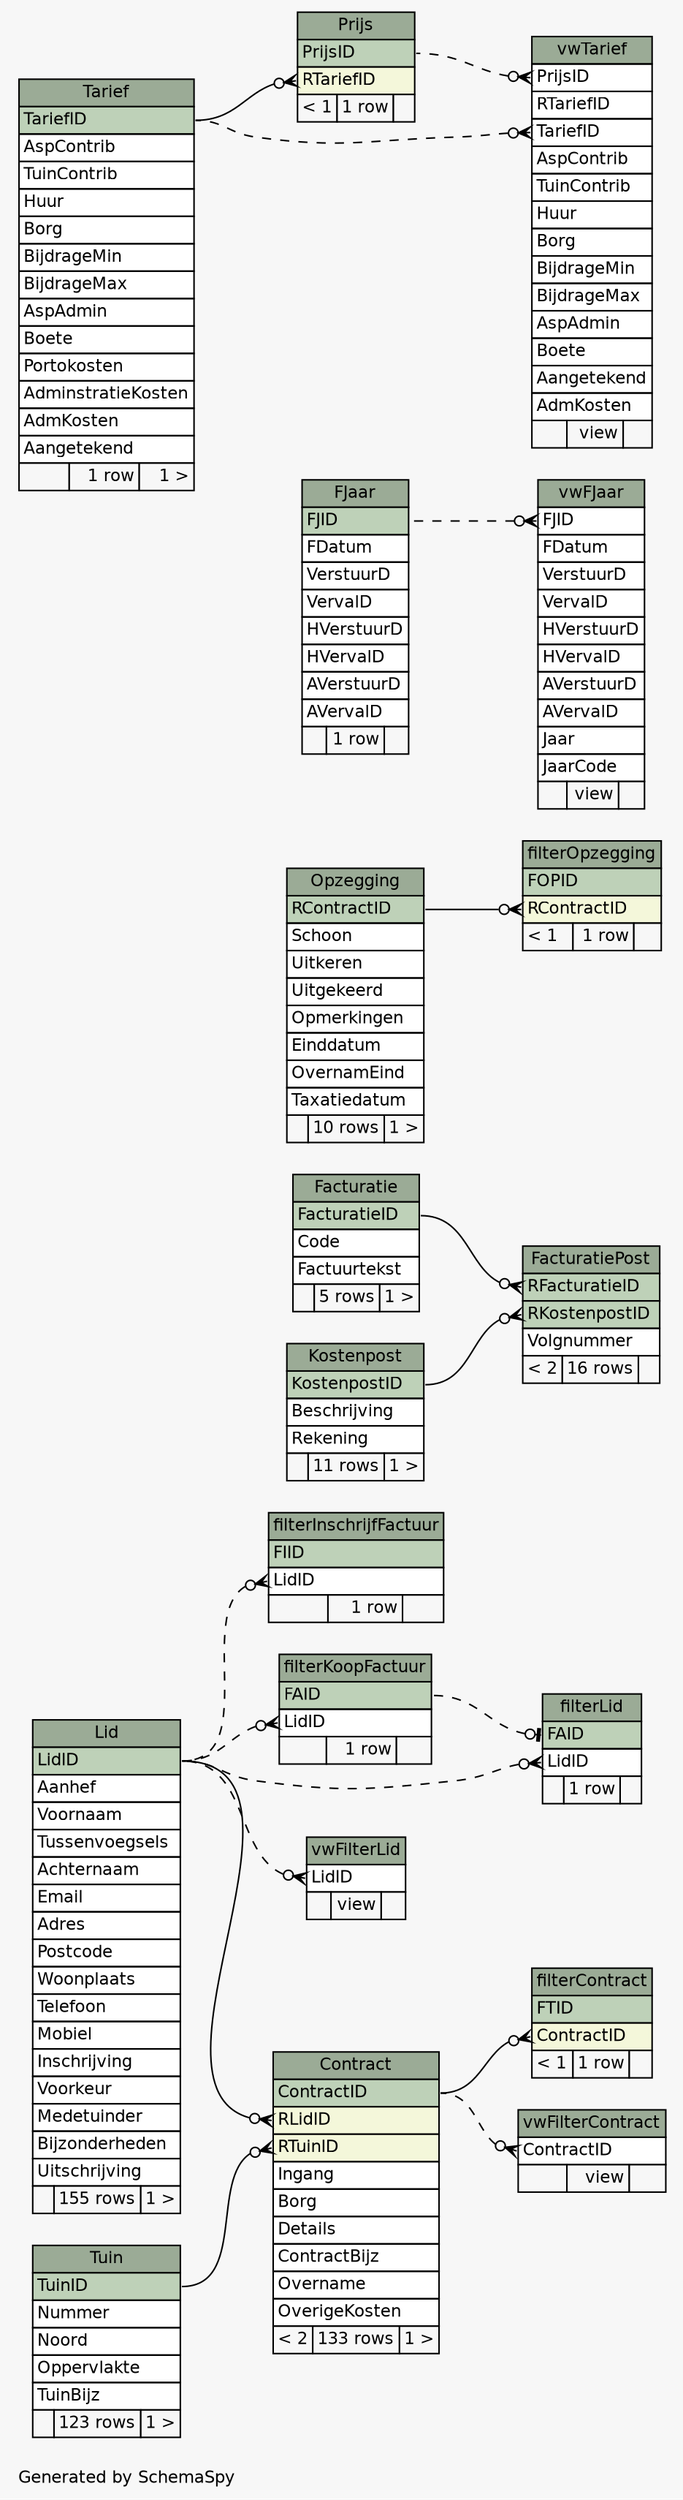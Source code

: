 // dot 2.40.1 on Linux 4.19.0-6-amd64
// SchemaSpy rev 590
digraph "largeImpliedRelationshipsDiagram" {
  graph [
    rankdir="RL"
    bgcolor="#f7f7f7"
    label="\nGenerated by SchemaSpy"
    labeljust="l"
    nodesep="0.18"
    ranksep="0.46"
    fontname="Helvetica"
    fontsize="11"
  ];
  node [
    fontname="Helvetica"
    fontsize="11"
    shape="plaintext"
  ];
  edge [
    arrowsize="0.8"
  ];
  "Contract" [
    label=<
    <TABLE BORDER="0" CELLBORDER="1" CELLSPACING="0" BGCOLOR="#ffffff">
      <TR><TD COLSPAN="3" BGCOLOR="#9bab96" ALIGN="CENTER">Contract</TD></TR>
      <TR><TD PORT="ContractID" COLSPAN="3" BGCOLOR="#bed1b8" ALIGN="LEFT">ContractID</TD></TR>
      <TR><TD PORT="RLidID" COLSPAN="3" BGCOLOR="#f4f7da" ALIGN="LEFT">RLidID</TD></TR>
      <TR><TD PORT="RTuinID" COLSPAN="3" BGCOLOR="#f4f7da" ALIGN="LEFT">RTuinID</TD></TR>
      <TR><TD PORT="Ingang" COLSPAN="3" ALIGN="LEFT">Ingang</TD></TR>
      <TR><TD PORT="Borg" COLSPAN="3" ALIGN="LEFT">Borg</TD></TR>
      <TR><TD PORT="Details" COLSPAN="3" ALIGN="LEFT">Details</TD></TR>
      <TR><TD PORT="ContractBijz" COLSPAN="3" ALIGN="LEFT">ContractBijz</TD></TR>
      <TR><TD PORT="Overname" COLSPAN="3" ALIGN="LEFT">Overname</TD></TR>
      <TR><TD PORT="OverigeKosten" COLSPAN="3" ALIGN="LEFT">OverigeKosten</TD></TR>
      <TR><TD ALIGN="LEFT" BGCOLOR="#f7f7f7">&lt; 2</TD><TD ALIGN="RIGHT" BGCOLOR="#f7f7f7">133 rows</TD><TD ALIGN="RIGHT" BGCOLOR="#f7f7f7">1 &gt;</TD></TR>
    </TABLE>>
    URL="tables/Contract.html"
    tooltip="Contract"
  ];
  "Facturatie" [
    label=<
    <TABLE BORDER="0" CELLBORDER="1" CELLSPACING="0" BGCOLOR="#ffffff">
      <TR><TD COLSPAN="3" BGCOLOR="#9bab96" ALIGN="CENTER">Facturatie</TD></TR>
      <TR><TD PORT="FacturatieID" COLSPAN="3" BGCOLOR="#bed1b8" ALIGN="LEFT">FacturatieID</TD></TR>
      <TR><TD PORT="Code" COLSPAN="3" ALIGN="LEFT">Code</TD></TR>
      <TR><TD PORT="Factuurtekst" COLSPAN="3" ALIGN="LEFT">Factuurtekst</TD></TR>
      <TR><TD ALIGN="LEFT" BGCOLOR="#f7f7f7">  </TD><TD ALIGN="RIGHT" BGCOLOR="#f7f7f7">5 rows</TD><TD ALIGN="RIGHT" BGCOLOR="#f7f7f7">1 &gt;</TD></TR>
    </TABLE>>
    URL="tables/Facturatie.html"
    tooltip="Facturatie"
  ];
  "FacturatiePost" [
    label=<
    <TABLE BORDER="0" CELLBORDER="1" CELLSPACING="0" BGCOLOR="#ffffff">
      <TR><TD COLSPAN="3" BGCOLOR="#9bab96" ALIGN="CENTER">FacturatiePost</TD></TR>
      <TR><TD PORT="RFacturatieID" COLSPAN="3" BGCOLOR="#bed1b8" ALIGN="LEFT">RFacturatieID</TD></TR>
      <TR><TD PORT="RKostenpostID" COLSPAN="3" BGCOLOR="#bed1b8" ALIGN="LEFT">RKostenpostID</TD></TR>
      <TR><TD PORT="Volgnummer" COLSPAN="3" ALIGN="LEFT">Volgnummer</TD></TR>
      <TR><TD ALIGN="LEFT" BGCOLOR="#f7f7f7">&lt; 2</TD><TD ALIGN="RIGHT" BGCOLOR="#f7f7f7">16 rows</TD><TD ALIGN="RIGHT" BGCOLOR="#f7f7f7">  </TD></TR>
    </TABLE>>
    URL="tables/FacturatiePost.html"
    tooltip="FacturatiePost"
  ];
  "filterContract" [
    label=<
    <TABLE BORDER="0" CELLBORDER="1" CELLSPACING="0" BGCOLOR="#ffffff">
      <TR><TD COLSPAN="3" BGCOLOR="#9bab96" ALIGN="CENTER">filterContract</TD></TR>
      <TR><TD PORT="FTID" COLSPAN="3" BGCOLOR="#bed1b8" ALIGN="LEFT">FTID</TD></TR>
      <TR><TD PORT="ContractID" COLSPAN="3" BGCOLOR="#f4f7da" ALIGN="LEFT">ContractID</TD></TR>
      <TR><TD ALIGN="LEFT" BGCOLOR="#f7f7f7">&lt; 1</TD><TD ALIGN="RIGHT" BGCOLOR="#f7f7f7">1 row</TD><TD ALIGN="RIGHT" BGCOLOR="#f7f7f7">  </TD></TR>
    </TABLE>>
    URL="tables/filterContract.html"
    tooltip="filterContract"
  ];
  "filterInschrijfFactuur" [
    label=<
    <TABLE BORDER="0" CELLBORDER="1" CELLSPACING="0" BGCOLOR="#ffffff">
      <TR><TD COLSPAN="3" BGCOLOR="#9bab96" ALIGN="CENTER">filterInschrijfFactuur</TD></TR>
      <TR><TD PORT="FIID" COLSPAN="3" BGCOLOR="#bed1b8" ALIGN="LEFT">FIID</TD></TR>
      <TR><TD PORT="LidID" COLSPAN="3" ALIGN="LEFT">LidID</TD></TR>
      <TR><TD ALIGN="LEFT" BGCOLOR="#f7f7f7">  </TD><TD ALIGN="RIGHT" BGCOLOR="#f7f7f7">1 row</TD><TD ALIGN="RIGHT" BGCOLOR="#f7f7f7">  </TD></TR>
    </TABLE>>
    URL="tables/filterInschrijfFactuur.html"
    tooltip="filterInschrijfFactuur"
  ];
  "filterKoopFactuur" [
    label=<
    <TABLE BORDER="0" CELLBORDER="1" CELLSPACING="0" BGCOLOR="#ffffff">
      <TR><TD COLSPAN="3" BGCOLOR="#9bab96" ALIGN="CENTER">filterKoopFactuur</TD></TR>
      <TR><TD PORT="FAID" COLSPAN="3" BGCOLOR="#bed1b8" ALIGN="LEFT">FAID</TD></TR>
      <TR><TD PORT="LidID" COLSPAN="3" ALIGN="LEFT">LidID</TD></TR>
      <TR><TD ALIGN="LEFT" BGCOLOR="#f7f7f7">  </TD><TD ALIGN="RIGHT" BGCOLOR="#f7f7f7">1 row</TD><TD ALIGN="RIGHT" BGCOLOR="#f7f7f7">  </TD></TR>
    </TABLE>>
    URL="tables/filterKoopFactuur.html"
    tooltip="filterKoopFactuur"
  ];
  "filterLid" [
    label=<
    <TABLE BORDER="0" CELLBORDER="1" CELLSPACING="0" BGCOLOR="#ffffff">
      <TR><TD COLSPAN="3" BGCOLOR="#9bab96" ALIGN="CENTER">filterLid</TD></TR>
      <TR><TD PORT="FAID" COLSPAN="3" BGCOLOR="#bed1b8" ALIGN="LEFT">FAID</TD></TR>
      <TR><TD PORT="LidID" COLSPAN="3" ALIGN="LEFT">LidID</TD></TR>
      <TR><TD ALIGN="LEFT" BGCOLOR="#f7f7f7">  </TD><TD ALIGN="RIGHT" BGCOLOR="#f7f7f7">1 row</TD><TD ALIGN="RIGHT" BGCOLOR="#f7f7f7">  </TD></TR>
    </TABLE>>
    URL="tables/filterLid.html"
    tooltip="filterLid"
  ];
  "filterOpzegging" [
    label=<
    <TABLE BORDER="0" CELLBORDER="1" CELLSPACING="0" BGCOLOR="#ffffff">
      <TR><TD COLSPAN="3" BGCOLOR="#9bab96" ALIGN="CENTER">filterOpzegging</TD></TR>
      <TR><TD PORT="FOPID" COLSPAN="3" BGCOLOR="#bed1b8" ALIGN="LEFT">FOPID</TD></TR>
      <TR><TD PORT="RContractID" COLSPAN="3" BGCOLOR="#f4f7da" ALIGN="LEFT">RContractID</TD></TR>
      <TR><TD ALIGN="LEFT" BGCOLOR="#f7f7f7">&lt; 1</TD><TD ALIGN="RIGHT" BGCOLOR="#f7f7f7">1 row</TD><TD ALIGN="RIGHT" BGCOLOR="#f7f7f7">  </TD></TR>
    </TABLE>>
    URL="tables/filterOpzegging.html"
    tooltip="filterOpzegging"
  ];
  "FJaar" [
    label=<
    <TABLE BORDER="0" CELLBORDER="1" CELLSPACING="0" BGCOLOR="#ffffff">
      <TR><TD COLSPAN="3" BGCOLOR="#9bab96" ALIGN="CENTER">FJaar</TD></TR>
      <TR><TD PORT="FJID" COLSPAN="3" BGCOLOR="#bed1b8" ALIGN="LEFT">FJID</TD></TR>
      <TR><TD PORT="FDatum" COLSPAN="3" ALIGN="LEFT">FDatum</TD></TR>
      <TR><TD PORT="VerstuurD" COLSPAN="3" ALIGN="LEFT">VerstuurD</TD></TR>
      <TR><TD PORT="VervalD" COLSPAN="3" ALIGN="LEFT">VervalD</TD></TR>
      <TR><TD PORT="HVerstuurD" COLSPAN="3" ALIGN="LEFT">HVerstuurD</TD></TR>
      <TR><TD PORT="HVervalD" COLSPAN="3" ALIGN="LEFT">HVervalD</TD></TR>
      <TR><TD PORT="AVerstuurD" COLSPAN="3" ALIGN="LEFT">AVerstuurD</TD></TR>
      <TR><TD PORT="AVervalD" COLSPAN="3" ALIGN="LEFT">AVervalD</TD></TR>
      <TR><TD ALIGN="LEFT" BGCOLOR="#f7f7f7">  </TD><TD ALIGN="RIGHT" BGCOLOR="#f7f7f7">1 row</TD><TD ALIGN="RIGHT" BGCOLOR="#f7f7f7">  </TD></TR>
    </TABLE>>
    URL="tables/FJaar.html"
    tooltip="FJaar"
  ];
  "Kostenpost" [
    label=<
    <TABLE BORDER="0" CELLBORDER="1" CELLSPACING="0" BGCOLOR="#ffffff">
      <TR><TD COLSPAN="3" BGCOLOR="#9bab96" ALIGN="CENTER">Kostenpost</TD></TR>
      <TR><TD PORT="KostenpostID" COLSPAN="3" BGCOLOR="#bed1b8" ALIGN="LEFT">KostenpostID</TD></TR>
      <TR><TD PORT="Beschrijving" COLSPAN="3" ALIGN="LEFT">Beschrijving</TD></TR>
      <TR><TD PORT="Rekening" COLSPAN="3" ALIGN="LEFT">Rekening</TD></TR>
      <TR><TD ALIGN="LEFT" BGCOLOR="#f7f7f7">  </TD><TD ALIGN="RIGHT" BGCOLOR="#f7f7f7">11 rows</TD><TD ALIGN="RIGHT" BGCOLOR="#f7f7f7">1 &gt;</TD></TR>
    </TABLE>>
    URL="tables/Kostenpost.html"
    tooltip="Kostenpost"
  ];
  "Lid" [
    label=<
    <TABLE BORDER="0" CELLBORDER="1" CELLSPACING="0" BGCOLOR="#ffffff">
      <TR><TD COLSPAN="3" BGCOLOR="#9bab96" ALIGN="CENTER">Lid</TD></TR>
      <TR><TD PORT="LidID" COLSPAN="3" BGCOLOR="#bed1b8" ALIGN="LEFT">LidID</TD></TR>
      <TR><TD PORT="Aanhef" COLSPAN="3" ALIGN="LEFT">Aanhef</TD></TR>
      <TR><TD PORT="Voornaam" COLSPAN="3" ALIGN="LEFT">Voornaam</TD></TR>
      <TR><TD PORT="Tussenvoegsels" COLSPAN="3" ALIGN="LEFT">Tussenvoegsels</TD></TR>
      <TR><TD PORT="Achternaam" COLSPAN="3" ALIGN="LEFT">Achternaam</TD></TR>
      <TR><TD PORT="Email" COLSPAN="3" ALIGN="LEFT">Email</TD></TR>
      <TR><TD PORT="Adres" COLSPAN="3" ALIGN="LEFT">Adres</TD></TR>
      <TR><TD PORT="Postcode" COLSPAN="3" ALIGN="LEFT">Postcode</TD></TR>
      <TR><TD PORT="Woonplaats" COLSPAN="3" ALIGN="LEFT">Woonplaats</TD></TR>
      <TR><TD PORT="Telefoon" COLSPAN="3" ALIGN="LEFT">Telefoon</TD></TR>
      <TR><TD PORT="Mobiel" COLSPAN="3" ALIGN="LEFT">Mobiel</TD></TR>
      <TR><TD PORT="Inschrijving" COLSPAN="3" ALIGN="LEFT">Inschrijving</TD></TR>
      <TR><TD PORT="Voorkeur" COLSPAN="3" ALIGN="LEFT">Voorkeur</TD></TR>
      <TR><TD PORT="Medetuinder" COLSPAN="3" ALIGN="LEFT">Medetuinder</TD></TR>
      <TR><TD PORT="Bijzonderheden" COLSPAN="3" ALIGN="LEFT">Bijzonderheden</TD></TR>
      <TR><TD PORT="Uitschrijving" COLSPAN="3" ALIGN="LEFT">Uitschrijving</TD></TR>
      <TR><TD ALIGN="LEFT" BGCOLOR="#f7f7f7">  </TD><TD ALIGN="RIGHT" BGCOLOR="#f7f7f7">155 rows</TD><TD ALIGN="RIGHT" BGCOLOR="#f7f7f7">1 &gt;</TD></TR>
    </TABLE>>
    URL="tables/Lid.html"
    tooltip="Lid"
  ];
  "Opzegging" [
    label=<
    <TABLE BORDER="0" CELLBORDER="1" CELLSPACING="0" BGCOLOR="#ffffff">
      <TR><TD COLSPAN="3" BGCOLOR="#9bab96" ALIGN="CENTER">Opzegging</TD></TR>
      <TR><TD PORT="RContractID" COLSPAN="3" BGCOLOR="#bed1b8" ALIGN="LEFT">RContractID</TD></TR>
      <TR><TD PORT="Schoon" COLSPAN="3" ALIGN="LEFT">Schoon</TD></TR>
      <TR><TD PORT="Uitkeren" COLSPAN="3" ALIGN="LEFT">Uitkeren</TD></TR>
      <TR><TD PORT="Uitgekeerd" COLSPAN="3" ALIGN="LEFT">Uitgekeerd</TD></TR>
      <TR><TD PORT="Opmerkingen" COLSPAN="3" ALIGN="LEFT">Opmerkingen</TD></TR>
      <TR><TD PORT="Einddatum" COLSPAN="3" ALIGN="LEFT">Einddatum</TD></TR>
      <TR><TD PORT="OvernamEind" COLSPAN="3" ALIGN="LEFT">OvernamEind</TD></TR>
      <TR><TD PORT="Taxatiedatum" COLSPAN="3" ALIGN="LEFT">Taxatiedatum</TD></TR>
      <TR><TD ALIGN="LEFT" BGCOLOR="#f7f7f7">  </TD><TD ALIGN="RIGHT" BGCOLOR="#f7f7f7">10 rows</TD><TD ALIGN="RIGHT" BGCOLOR="#f7f7f7">1 &gt;</TD></TR>
    </TABLE>>
    URL="tables/Opzegging.html"
    tooltip="Opzegging"
  ];
  "Prijs" [
    label=<
    <TABLE BORDER="0" CELLBORDER="1" CELLSPACING="0" BGCOLOR="#ffffff">
      <TR><TD COLSPAN="3" BGCOLOR="#9bab96" ALIGN="CENTER">Prijs</TD></TR>
      <TR><TD PORT="PrijsID" COLSPAN="3" BGCOLOR="#bed1b8" ALIGN="LEFT">PrijsID</TD></TR>
      <TR><TD PORT="RTariefID" COLSPAN="3" BGCOLOR="#f4f7da" ALIGN="LEFT">RTariefID</TD></TR>
      <TR><TD ALIGN="LEFT" BGCOLOR="#f7f7f7">&lt; 1</TD><TD ALIGN="RIGHT" BGCOLOR="#f7f7f7">1 row</TD><TD ALIGN="RIGHT" BGCOLOR="#f7f7f7">  </TD></TR>
    </TABLE>>
    URL="tables/Prijs.html"
    tooltip="Prijs"
  ];
  "Tarief" [
    label=<
    <TABLE BORDER="0" CELLBORDER="1" CELLSPACING="0" BGCOLOR="#ffffff">
      <TR><TD COLSPAN="3" BGCOLOR="#9bab96" ALIGN="CENTER">Tarief</TD></TR>
      <TR><TD PORT="TariefID" COLSPAN="3" BGCOLOR="#bed1b8" ALIGN="LEFT">TariefID</TD></TR>
      <TR><TD PORT="AspContrib" COLSPAN="3" ALIGN="LEFT">AspContrib</TD></TR>
      <TR><TD PORT="TuinContrib" COLSPAN="3" ALIGN="LEFT">TuinContrib</TD></TR>
      <TR><TD PORT="Huur" COLSPAN="3" ALIGN="LEFT">Huur</TD></TR>
      <TR><TD PORT="Borg" COLSPAN="3" ALIGN="LEFT">Borg</TD></TR>
      <TR><TD PORT="BijdrageMin" COLSPAN="3" ALIGN="LEFT">BijdrageMin</TD></TR>
      <TR><TD PORT="BijdrageMax" COLSPAN="3" ALIGN="LEFT">BijdrageMax</TD></TR>
      <TR><TD PORT="AspAdmin" COLSPAN="3" ALIGN="LEFT">AspAdmin</TD></TR>
      <TR><TD PORT="Boete" COLSPAN="3" ALIGN="LEFT">Boete</TD></TR>
      <TR><TD PORT="Portokosten" COLSPAN="3" ALIGN="LEFT">Portokosten</TD></TR>
      <TR><TD PORT="AdminstratieKosten" COLSPAN="3" ALIGN="LEFT">AdminstratieKosten</TD></TR>
      <TR><TD PORT="AdmKosten" COLSPAN="3" ALIGN="LEFT">AdmKosten</TD></TR>
      <TR><TD PORT="Aangetekend" COLSPAN="3" ALIGN="LEFT">Aangetekend</TD></TR>
      <TR><TD ALIGN="LEFT" BGCOLOR="#f7f7f7">  </TD><TD ALIGN="RIGHT" BGCOLOR="#f7f7f7">1 row</TD><TD ALIGN="RIGHT" BGCOLOR="#f7f7f7">1 &gt;</TD></TR>
    </TABLE>>
    URL="tables/Tarief.html"
    tooltip="Tarief"
  ];
  "Tuin" [
    label=<
    <TABLE BORDER="0" CELLBORDER="1" CELLSPACING="0" BGCOLOR="#ffffff">
      <TR><TD COLSPAN="3" BGCOLOR="#9bab96" ALIGN="CENTER">Tuin</TD></TR>
      <TR><TD PORT="TuinID" COLSPAN="3" BGCOLOR="#bed1b8" ALIGN="LEFT">TuinID</TD></TR>
      <TR><TD PORT="Nummer" COLSPAN="3" ALIGN="LEFT">Nummer</TD></TR>
      <TR><TD PORT="Noord" COLSPAN="3" ALIGN="LEFT">Noord</TD></TR>
      <TR><TD PORT="Oppervlakte" COLSPAN="3" ALIGN="LEFT">Oppervlakte</TD></TR>
      <TR><TD PORT="TuinBijz" COLSPAN="3" ALIGN="LEFT">TuinBijz</TD></TR>
      <TR><TD ALIGN="LEFT" BGCOLOR="#f7f7f7">  </TD><TD ALIGN="RIGHT" BGCOLOR="#f7f7f7">123 rows</TD><TD ALIGN="RIGHT" BGCOLOR="#f7f7f7">1 &gt;</TD></TR>
    </TABLE>>
    URL="tables/Tuin.html"
    tooltip="Tuin"
  ];
  "vwFilterContract" [
    label=<
    <TABLE BORDER="0" CELLBORDER="1" CELLSPACING="0" BGCOLOR="#ffffff">
      <TR><TD COLSPAN="3" BGCOLOR="#9bab96" ALIGN="CENTER">vwFilterContract</TD></TR>
      <TR><TD PORT="ContractID" COLSPAN="3" ALIGN="LEFT">ContractID</TD></TR>
      <TR><TD ALIGN="LEFT" BGCOLOR="#f7f7f7">  </TD><TD ALIGN="RIGHT" BGCOLOR="#f7f7f7">view</TD><TD ALIGN="RIGHT" BGCOLOR="#f7f7f7">  </TD></TR>
    </TABLE>>
    URL="tables/vwFilterContract.html"
    tooltip="vwFilterContract"
  ];
  "vwFilterLid" [
    label=<
    <TABLE BORDER="0" CELLBORDER="1" CELLSPACING="0" BGCOLOR="#ffffff">
      <TR><TD COLSPAN="3" BGCOLOR="#9bab96" ALIGN="CENTER">vwFilterLid</TD></TR>
      <TR><TD PORT="LidID" COLSPAN="3" ALIGN="LEFT">LidID</TD></TR>
      <TR><TD ALIGN="LEFT" BGCOLOR="#f7f7f7">  </TD><TD ALIGN="RIGHT" BGCOLOR="#f7f7f7">view</TD><TD ALIGN="RIGHT" BGCOLOR="#f7f7f7">  </TD></TR>
    </TABLE>>
    URL="tables/vwFilterLid.html"
    tooltip="vwFilterLid"
  ];
  "vwFJaar" [
    label=<
    <TABLE BORDER="0" CELLBORDER="1" CELLSPACING="0" BGCOLOR="#ffffff">
      <TR><TD COLSPAN="3" BGCOLOR="#9bab96" ALIGN="CENTER">vwFJaar</TD></TR>
      <TR><TD PORT="FJID" COLSPAN="3" ALIGN="LEFT">FJID</TD></TR>
      <TR><TD PORT="FDatum" COLSPAN="3" ALIGN="LEFT">FDatum</TD></TR>
      <TR><TD PORT="VerstuurD" COLSPAN="3" ALIGN="LEFT">VerstuurD</TD></TR>
      <TR><TD PORT="VervalD" COLSPAN="3" ALIGN="LEFT">VervalD</TD></TR>
      <TR><TD PORT="HVerstuurD" COLSPAN="3" ALIGN="LEFT">HVerstuurD</TD></TR>
      <TR><TD PORT="HVervalD" COLSPAN="3" ALIGN="LEFT">HVervalD</TD></TR>
      <TR><TD PORT="AVerstuurD" COLSPAN="3" ALIGN="LEFT">AVerstuurD</TD></TR>
      <TR><TD PORT="AVervalD" COLSPAN="3" ALIGN="LEFT">AVervalD</TD></TR>
      <TR><TD PORT="Jaar" COLSPAN="3" ALIGN="LEFT">Jaar</TD></TR>
      <TR><TD PORT="JaarCode" COLSPAN="3" ALIGN="LEFT">JaarCode</TD></TR>
      <TR><TD ALIGN="LEFT" BGCOLOR="#f7f7f7">  </TD><TD ALIGN="RIGHT" BGCOLOR="#f7f7f7">view</TD><TD ALIGN="RIGHT" BGCOLOR="#f7f7f7">  </TD></TR>
    </TABLE>>
    URL="tables/vwFJaar.html"
    tooltip="vwFJaar"
  ];
  "vwTarief" [
    label=<
    <TABLE BORDER="0" CELLBORDER="1" CELLSPACING="0" BGCOLOR="#ffffff">
      <TR><TD COLSPAN="3" BGCOLOR="#9bab96" ALIGN="CENTER">vwTarief</TD></TR>
      <TR><TD PORT="PrijsID" COLSPAN="3" ALIGN="LEFT">PrijsID</TD></TR>
      <TR><TD PORT="RTariefID" COLSPAN="3" ALIGN="LEFT">RTariefID</TD></TR>
      <TR><TD PORT="TariefID" COLSPAN="3" ALIGN="LEFT">TariefID</TD></TR>
      <TR><TD PORT="AspContrib" COLSPAN="3" ALIGN="LEFT">AspContrib</TD></TR>
      <TR><TD PORT="TuinContrib" COLSPAN="3" ALIGN="LEFT">TuinContrib</TD></TR>
      <TR><TD PORT="Huur" COLSPAN="3" ALIGN="LEFT">Huur</TD></TR>
      <TR><TD PORT="Borg" COLSPAN="3" ALIGN="LEFT">Borg</TD></TR>
      <TR><TD PORT="BijdrageMin" COLSPAN="3" ALIGN="LEFT">BijdrageMin</TD></TR>
      <TR><TD PORT="BijdrageMax" COLSPAN="3" ALIGN="LEFT">BijdrageMax</TD></TR>
      <TR><TD PORT="AspAdmin" COLSPAN="3" ALIGN="LEFT">AspAdmin</TD></TR>
      <TR><TD PORT="Boete" COLSPAN="3" ALIGN="LEFT">Boete</TD></TR>
      <TR><TD PORT="Aangetekend" COLSPAN="3" ALIGN="LEFT">Aangetekend</TD></TR>
      <TR><TD PORT="AdmKosten" COLSPAN="3" ALIGN="LEFT">AdmKosten</TD></TR>
      <TR><TD ALIGN="LEFT" BGCOLOR="#f7f7f7">  </TD><TD ALIGN="RIGHT" BGCOLOR="#f7f7f7">view</TD><TD ALIGN="RIGHT" BGCOLOR="#f7f7f7">  </TD></TR>
    </TABLE>>
    URL="tables/vwTarief.html"
    tooltip="vwTarief"
  ];
  "Contract":"RLidID":w -> "Lid":"LidID":e [arrowhead=none dir=back arrowtail=crowodot];
  "Contract":"RTuinID":w -> "Tuin":"TuinID":e [arrowhead=none dir=back arrowtail=crowodot];
  "FacturatiePost":"RFacturatieID":w -> "Facturatie":"FacturatieID":e [arrowhead=none dir=back arrowtail=crowodot];
  "FacturatiePost":"RKostenpostID":w -> "Kostenpost":"KostenpostID":e [arrowhead=none dir=back arrowtail=crowodot];
  "filterContract":"ContractID":w -> "Contract":"ContractID":e [arrowhead=none dir=back arrowtail=crowodot];
  "filterInschrijfFactuur":"LidID":w -> "Lid":"LidID":e [arrowhead=none dir=back arrowtail=crowodot style=dashed];
  "filterKoopFactuur":"LidID":w -> "Lid":"LidID":e [arrowhead=none dir=back arrowtail=crowodot style=dashed];
  "filterLid":"FAID":w -> "filterKoopFactuur":"FAID":e [arrowhead=none dir=back arrowtail=teeodot style=dashed];
  "filterLid":"LidID":w -> "Lid":"LidID":e [arrowhead=none dir=back arrowtail=crowodot style=dashed];
  "filterOpzegging":"RContractID":w -> "Opzegging":"RContractID":e [arrowhead=none dir=back arrowtail=crowodot];
  "Prijs":"RTariefID":w -> "Tarief":"TariefID":e [arrowhead=none dir=back arrowtail=crowodot];
  "vwFilterContract":"ContractID":w -> "Contract":"ContractID":e [arrowhead=none dir=back arrowtail=crowodot style=dashed];
  "vwFilterLid":"LidID":w -> "Lid":"LidID":e [arrowhead=none dir=back arrowtail=crowodot style=dashed];
  "vwFJaar":"FJID":w -> "FJaar":"FJID":e [arrowhead=none dir=back arrowtail=crowodot style=dashed];
  "vwTarief":"PrijsID":w -> "Prijs":"PrijsID":e [arrowhead=none dir=back arrowtail=crowodot style=dashed];
  "vwTarief":"TariefID":w -> "Tarief":"TariefID":e [arrowhead=none dir=back arrowtail=crowodot style=dashed];
}
